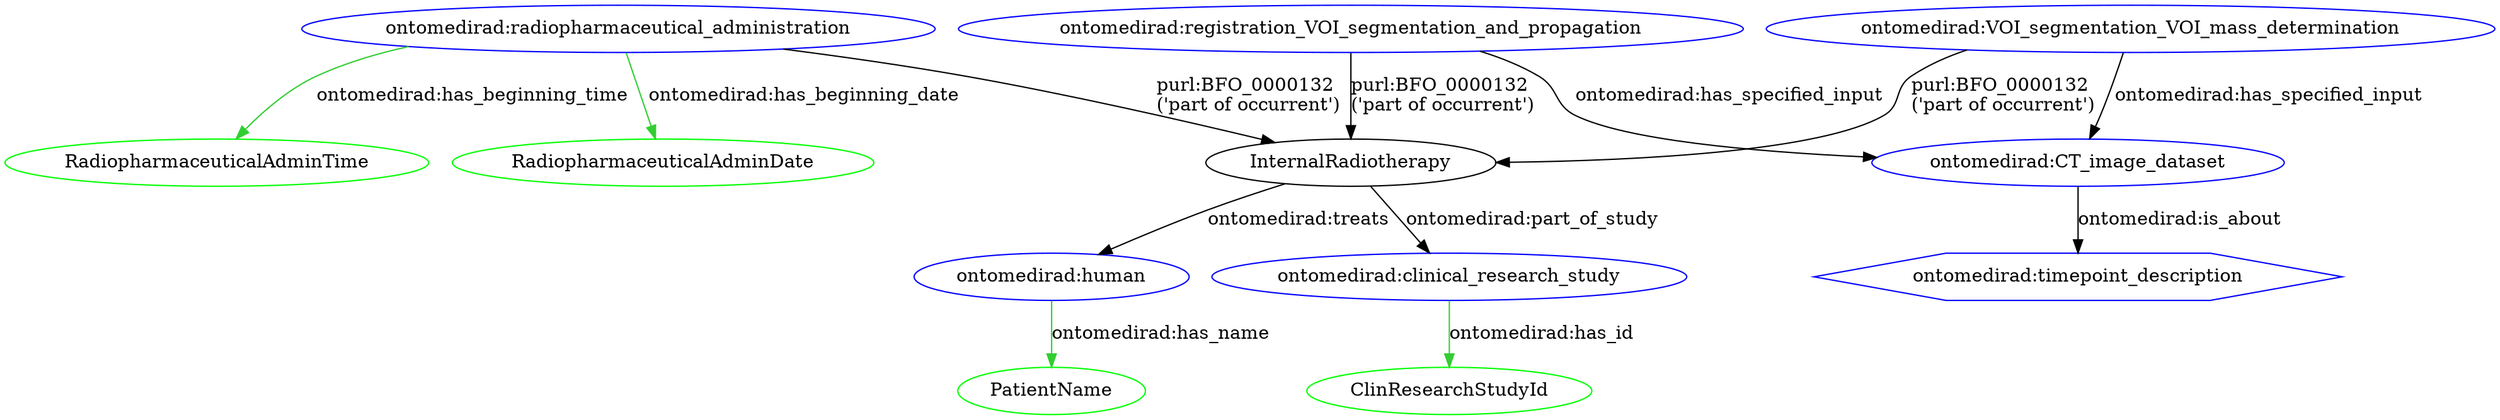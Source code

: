 digraph G {

// DEFINITION of NODES

	ClinResearchStudy [label="ontomedirad:clinical_research_study"] [color = "blue"];
	ClinResearchStudyId [color = "green"];
	Human [label="ontomedirad:human"] [color = "blue"];
	PatientName [color = "green"];
	RadiopharmaceuticalAdmin [label="ontomedirad:radiopharmaceutical_administration"] [color = "blue"];
	RadiopharmaceuticalAdminDate [color = "green"];
	RadiopharmaceuticalAdminTime [color = "green"];
	RegistrationVOISegmentationAndPropagation [label="ontomedirad:registration_VOI_segmentation_and_propagation"] [color = "blue"];
	TimePoint [label="ontomedirad:timepoint_description"] [color = "blue"] [shape = hexagon];
	CTDataset [label="ontomedirad:CT_image_dataset"] [color = "blue"];
	VOISegmentationVOIMassDetermination [label="ontomedirad:VOI_segmentation_VOI_mass_determination"] [color = "blue"];


// DEFINITION of EDGES

	InternalRadiotherapy -> ClinResearchStudy [label="ontomedirad:part_of_study"];
	ClinResearchStudy -> ClinResearchStudyId [label="ontomedirad:has_id"][color="limegreen"];
	InternalRadiotherapy -> Human [label="ontomedirad:treats"];
	Human -> PatientName [label="ontomedirad:has_name"] [color="limegreen"];
	RadiopharmaceuticalAdmin -> InternalRadiotherapy [label="purl:BFO_0000132 \l('part of occurrent')"];
	RadiopharmaceuticalAdmin -> RadiopharmaceuticalAdminDate [label="ontomedirad:has_beginning_date"] [color="limegreen"];
	RadiopharmaceuticalAdmin -> RadiopharmaceuticalAdminTime [label="ontomedirad:has_beginning_time"] [color="limegreen"];
	RegistrationVOISegmentationAndPropagation -> InternalRadiotherapy [label="purl:BFO_0000132 \l('part of occurrent')"];
	RegistrationVOISegmentationAndPropagation -> CTDataset [label="ontomedirad:has_specified_input"];
	CTDataset -> TimePoint [label="ontomedirad:is_about"];
	VOISegmentationVOIMassDetermination -> InternalRadiotherapy [label="purl:BFO_0000132 \l('part of occurrent')"];
	VOISegmentationVOIMassDetermination -> CTDataset [label="ontomedirad:has_specified_input"];

}

